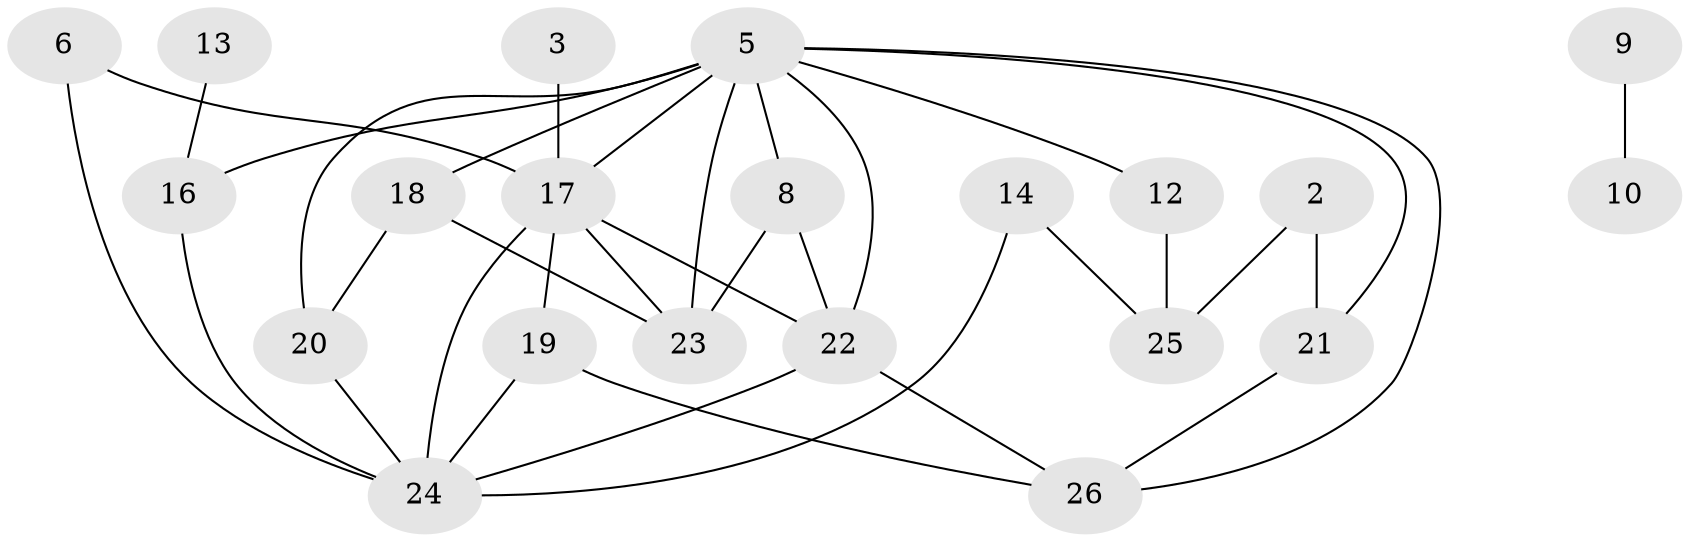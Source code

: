 // original degree distribution, {2: 0.40384615384615385, 0: 0.09615384615384616, 7: 0.019230769230769232, 4: 0.11538461538461539, 5: 0.057692307692307696, 1: 0.11538461538461539, 3: 0.19230769230769232}
// Generated by graph-tools (version 1.1) at 2025/49/03/09/25 03:49:10]
// undirected, 21 vertices, 35 edges
graph export_dot {
graph [start="1"]
  node [color=gray90,style=filled];
  2;
  3;
  5;
  6;
  8;
  9;
  10;
  12;
  13;
  14;
  16;
  17;
  18;
  19;
  20;
  21;
  22;
  23;
  24;
  25;
  26;
  2 -- 21 [weight=1.0];
  2 -- 25 [weight=1.0];
  3 -- 17 [weight=1.0];
  5 -- 8 [weight=1.0];
  5 -- 12 [weight=1.0];
  5 -- 16 [weight=1.0];
  5 -- 17 [weight=1.0];
  5 -- 18 [weight=1.0];
  5 -- 20 [weight=1.0];
  5 -- 21 [weight=1.0];
  5 -- 22 [weight=1.0];
  5 -- 23 [weight=1.0];
  5 -- 26 [weight=1.0];
  6 -- 17 [weight=1.0];
  6 -- 24 [weight=1.0];
  8 -- 22 [weight=1.0];
  8 -- 23 [weight=1.0];
  9 -- 10 [weight=1.0];
  12 -- 25 [weight=1.0];
  13 -- 16 [weight=1.0];
  14 -- 24 [weight=1.0];
  14 -- 25 [weight=1.0];
  16 -- 24 [weight=1.0];
  17 -- 19 [weight=1.0];
  17 -- 22 [weight=1.0];
  17 -- 23 [weight=1.0];
  17 -- 24 [weight=1.0];
  18 -- 20 [weight=1.0];
  18 -- 23 [weight=1.0];
  19 -- 24 [weight=1.0];
  19 -- 26 [weight=1.0];
  20 -- 24 [weight=1.0];
  21 -- 26 [weight=1.0];
  22 -- 24 [weight=1.0];
  22 -- 26 [weight=1.0];
}
